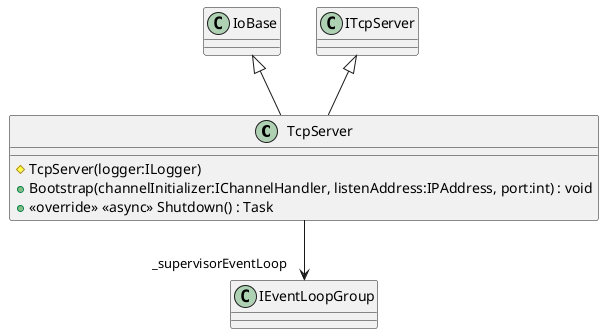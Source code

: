 @startuml
class TcpServer {
    # TcpServer(logger:ILogger)
    + Bootstrap(channelInitializer:IChannelHandler, listenAddress:IPAddress, port:int) : void
    + <<override>> <<async>> Shutdown() : Task
}
IoBase <|-- TcpServer
ITcpServer <|-- TcpServer
TcpServer --> "_supervisorEventLoop" IEventLoopGroup
@enduml
